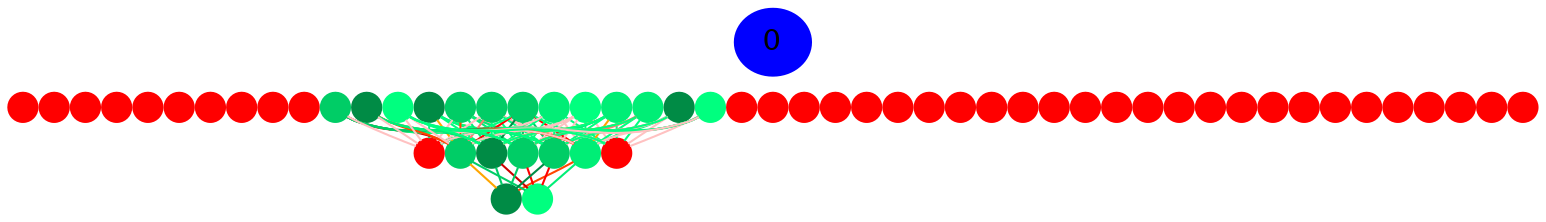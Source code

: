 graph {
	edge [bgcolor="purple:pink" color=yellow nodesep=0]
	graph [nodesep=0 ranksep=0]
	I [label=0 color=blue height=0.2 style=filled width=0.2]
	x_0 [label="" color=red height=0.2 style=filled width=0.2]
	x_1 [label="" color=red height=0.2 style=filled width=0.2]
	x_2 [label="" color=red height=0.2 style=filled width=0.2]
	x_3 [label="" color=red height=0.2 style=filled width=0.2]
	x_4 [label="" color=red height=0.2 style=filled width=0.2]
	x_5 [label="" color=red height=0.2 style=filled width=0.2]
	x_6 [label="" color=red height=0.2 style=filled width=0.2]
	x_7 [label="" color=red height=0.2 style=filled width=0.2]
	x_8 [label="" color=red height=0.2 style=filled width=0.2]
	x_9 [label="" color=red height=0.2 style=filled width=0.2]
	x_10 [label="" color=springgreen4 fillcolor=springgreen4 height=0.2 style=filled width=0.2]
	x_11 [label="" color=red height=0.2 style=filled width=0.2]
	x_12 [label="" color=red height=0.2 style=filled width=0.2]
	x_13 [label="" color=red height=0.2 style=filled width=0.2]
	x_14 [label="" color=red height=0.2 style=filled width=0.2]
	x_15 [label="" color=red height=0.2 style=filled width=0.2]
	x_16 [label="" color=springgreen3 fillcolor=springgreen3 height=0.2 style=filled width=0.2]
	x_17 [label="" color=springgreen3 fillcolor=springgreen3 height=0.2 style=filled width=0.2]
	x_18 [label="" color=springgreen3 fillcolor=springgreen3 height=0.2 style=filled width=0.2]
	x_19 [label="" color=red height=0.2 style=filled width=0.2]
	x_20 [label="" color=red height=0.2 style=filled width=0.2]
	x_21 [label="" color=red height=0.2 style=filled width=0.2]
	x_22 [label="" color=red height=0.2 style=filled width=0.2]
	x_23 [label="" color=springgreen2 fillcolor=springgreen2 height=0.2 style=filled width=0.2]
	x_24 [label="" color=red height=0.2 style=filled width=0.2]
	x_25 [label="" color=springgreen fillcolor=springgreen height=0.2 style=filled width=0.2]
	x_26 [label="" color=springgreen2 fillcolor=springgreen2 height=0.2 style=filled width=0.2]
	x_27 [label="" color=red height=0.2 style=filled width=0.2]
	x_28 [label="" color=red height=0.2 style=filled width=0.2]
	x_29 [label="" color=red height=0.2 style=filled width=0.2]
	x_30 [label="" color=springgreen2 fillcolor=springgreen2 height=0.2 style=filled width=0.2]
	x_31 [label="" color=red height=0.2 style=filled width=0.2]
	x_32 [label="" color=springgreen4 fillcolor=springgreen4 height=0.2 style=filled width=0.2]
	x_33 [label="" color=springgreen fillcolor=springgreen height=0.2 style=filled width=0.2]
	x_34 [label="" color=red height=0.2 style=filled width=0.2]
	x_35 [label="" color=red height=0.2 style=filled width=0.2]
	x_36 [label="" color=red height=0.2 style=filled width=0.2]
	x_37 [label="" color=springgreen3 fillcolor=springgreen3 height=0.2 style=filled width=0.2]
	x_38 [label="" color=springgreen4 fillcolor=springgreen4 height=0.2 style=filled width=0.2]
	x_39 [label="" color=springgreen fillcolor=springgreen height=0.2 style=filled width=0.2]
	x_40 [label="" color=red height=0.2 style=filled width=0.2]
	x_41 [label="" color=red height=0.2 style=filled width=0.2]
	x_42 [label="" color=red height=0.2 style=filled width=0.2]
	x_43 [label="" color=red height=0.2 style=filled width=0.2]
	x_44 [label="" color=red height=0.2 style=filled width=0.2]
	x_45 [label="" color=red height=0.2 style=filled width=0.2]
	x_46 [label="" color=red height=0.2 style=filled width=0.2]
	x_47 [label="" color=red height=0.2 style=filled width=0.2]
	x_48 [label="" color=red height=0.2 style=filled width=0.2]
		I -- x_0 [style=invis]
		I -- x_1 [style=invis]
		I -- x_2 [style=invis]
		I -- x_3 [style=invis]
		I -- x_4 [style=invis]
		I -- x_5 [style=invis]
		I -- x_6 [style=invis]
		I -- x_7 [style=invis]
		I -- x_8 [style=invis]
		I -- x_9 [style=invis]
		I -- x_10 [style=invis]
		I -- x_11 [style=invis]
		I -- x_12 [style=invis]
		I -- x_13 [style=invis]
		I -- x_14 [style=invis]
		I -- x_15 [style=invis]
		I -- x_16 [style=invis]
		I -- x_17 [style=invis]
		I -- x_18 [style=invis]
		I -- x_19 [style=invis]
		I -- x_20 [style=invis]
		I -- x_21 [style=invis]
		I -- x_22 [style=invis]
		I -- x_23 [style=invis]
		I -- x_24 [style=invis]
		I -- x_25 [style=invis]
		I -- x_26 [style=invis]
		I -- x_27 [style=invis]
		I -- x_28 [style=invis]
		I -- x_29 [style=invis]
		I -- x_30 [style=invis]
		I -- x_31 [style=invis]
		I -- x_32 [style=invis]
		I -- x_33 [style=invis]
		I -- x_34 [style=invis]
		I -- x_35 [style=invis]
		I -- x_36 [style=invis]
		I -- x_37 [style=invis]
		I -- x_38 [style=invis]
		I -- x_39 [style=invis]
		I -- x_40 [style=invis]
		I -- x_41 [style=invis]
		I -- x_42 [style=invis]
		I -- x_43 [style=invis]
		I -- x_44 [style=invis]
		I -- x_45 [style=invis]
		I -- x_46 [style=invis]
		I -- x_47 [style=invis]
		I -- x_48 [style=invis]
	x1_0 [label="" color=springgreen2 fillcolor=springgreen2 height=0.2 style=filled width=0.2]
	x1_1 [label="" color=springgreen3 fillcolor=springgreen3 height=0.2 style=filled width=0.2]
	x1_2 [label="" color=red fillcolor=red height=0.2 style=filled width=0.2]
	x1_3 [label="" color=springgreen4 fillcolor=springgreen4 height=0.2 style=filled width=0.2]
	x1_4 [label="" color=springgreen3 fillcolor=springgreen3 height=0.2 style=filled width=0.2]
	x1_5 [label="" color=springgreen3 fillcolor=springgreen3 height=0.2 style=filled width=0.2]
	x1_6 [label="" color=red fillcolor=red height=0.2 style=filled width=0.2]
		x_10 -- x1_0 [color=orange]
		x_16 -- x1_0 [color=orangered]
		x_17 -- x1_0 [color=salmon]
		x_18 -- x1_0 [color=red]
		x_23 -- x1_0 [color=rosybrown1]
		x_25 -- x1_0 [color=springgreen]
		x_26 -- x1_0 [color=orange]
		x_30 -- x1_0 [color=springgreen1]
		x_32 -- x1_0 [color=springgreen]
		x_33 -- x1_0 [color=rosybrown1]
		x_37 -- x1_0 [color=red]
		x_38 -- x1_0 [color=orangered]
		x_39 -- x1_0 [color=rosybrown1]
		x_10 -- x1_1 [color=orange]
		x_16 -- x1_1 [color=orangered]
		x_17 -- x1_1 [color=salmon]
		x_18 -- x1_1 [color=red]
		x_23 -- x1_1 [color=springgreen]
		x_25 -- x1_1 [color=springgreen]
		x_26 -- x1_1 [color=orange]
		x_30 -- x1_1 [color=springgreen1]
		x_32 -- x1_1 [color=springgreen]
		x_33 -- x1_1 [color=rosybrown1]
		x_37 -- x1_1 [color=red3]
		x_38 -- x1_1 [color=orangered]
		x_39 -- x1_1 [color=rosybrown1]
		x_10 -- x1_2 [color=springgreen]
		x_16 -- x1_2 [color=rosybrown1]
		x_17 -- x1_2 [color=rosybrown1]
		x_18 -- x1_2 [color=springgreen]
		x_23 -- x1_2 [color=springgreen]
		x_25 -- x1_2 [color=rosybrown1]
		x_26 -- x1_2 [color=springgreen]
		x_30 -- x1_2 [color=springgreen]
		x_32 -- x1_2 [color=rosybrown1]
		x_33 -- x1_2 [color=rosybrown1]
		x_37 -- x1_2 [color=springgreen]
		x_38 -- x1_2 [color=rosybrown1]
		x_39 -- x1_2 [color=springgreen]
		x_10 -- x1_3 [color=springgreen1]
		x_16 -- x1_3 [color=springgreen2]
		x_17 -- x1_3 [color=springgreen1]
		x_18 -- x1_3 [color=springgreen4]
		x_23 -- x1_3 [color=springgreen]
		x_25 -- x1_3 [color=rosybrown1]
		x_26 -- x1_3 [color=springgreen2]
		x_30 -- x1_3 [color=orange]
		x_32 -- x1_3 [color=rosybrown1]
		x_33 -- x1_3 [color=springgreen]
		x_37 -- x1_3 [color=springgreen3]
		x_38 -- x1_3 [color=springgreen2]
		x_39 -- x1_3 [color=springgreen]
		x_10 -- x1_4 [color=springgreen2]
		x_16 -- x1_4 [color=springgreen2]
		x_17 -- x1_4 [color=springgreen1]
		x_18 -- x1_4 [color=springgreen3]
		x_23 -- x1_4 [color=springgreen]
		x_25 -- x1_4 [color=rosybrown1]
		x_26 -- x1_4 [color=springgreen2]
		x_30 -- x1_4 [color=salmon]
		x_32 -- x1_4 [color=salmon]
		x_33 -- x1_4 [color=springgreen]
		x_37 -- x1_4 [color=springgreen3]
		x_38 -- x1_4 [color=springgreen2]
		x_39 -- x1_4 [color=springgreen]
		x_10 -- x1_5 [color=springgreen1]
		x_16 -- x1_5 [color=springgreen2]
		x_17 -- x1_5 [color=springgreen1]
		x_18 -- x1_5 [color=springgreen3]
		x_23 -- x1_5 [color=springgreen]
		x_25 -- x1_5 [color=rosybrown1]
		x_26 -- x1_5 [color=springgreen1]
		x_30 -- x1_5 [color=salmon]
		x_32 -- x1_5 [color=rosybrown1]
		x_33 -- x1_5 [color=springgreen]
		x_37 -- x1_5 [color=springgreen3]
		x_38 -- x1_5 [color=springgreen2]
		x_39 -- x1_5 [color=springgreen]
		x_10 -- x1_6 [color=springgreen]
		x_16 -- x1_6 [color=rosybrown1]
		x_17 -- x1_6 [color=rosybrown1]
		x_18 -- x1_6 [color=springgreen]
		x_23 -- x1_6 [color=rosybrown1]
		x_25 -- x1_6 [color=rosybrown1]
		x_26 -- x1_6 [color=springgreen]
		x_30 -- x1_6 [color=springgreen]
		x_32 -- x1_6 [color=springgreen]
		x_33 -- x1_6 [color=rosybrown1]
		x_37 -- x1_6 [color=rosybrown1]
		x_38 -- x1_6 [color=rosybrown1]
		x_39 -- x1_6 [color=rosybrown1]
	x2_0 [label="" color=springgreen4 fillcolor=springgreen4 height=0.2 style=filled width=0.2]
	x2_1 [label="" color=springgreen1 fillcolor=springgreen1 height=0.2 style=filled width=0.2]
		x1_0 -- x2_0 [color=orangered]
		x1_1 -- x2_0 [color=orange]
		x1_3 -- x2_0 [color=springgreen3]
		x1_4 -- x2_0 [color=springgreen3]
		x1_5 -- x2_0 [color=springgreen4]
		x1_0 -- x2_1 [color=springgreen2]
		x1_1 -- x2_1 [color=springgreen3]
		x1_3 -- x2_1 [color=red3]
		x1_4 -- x2_1 [color=red]
		x1_5 -- x2_1 [color=red]
}